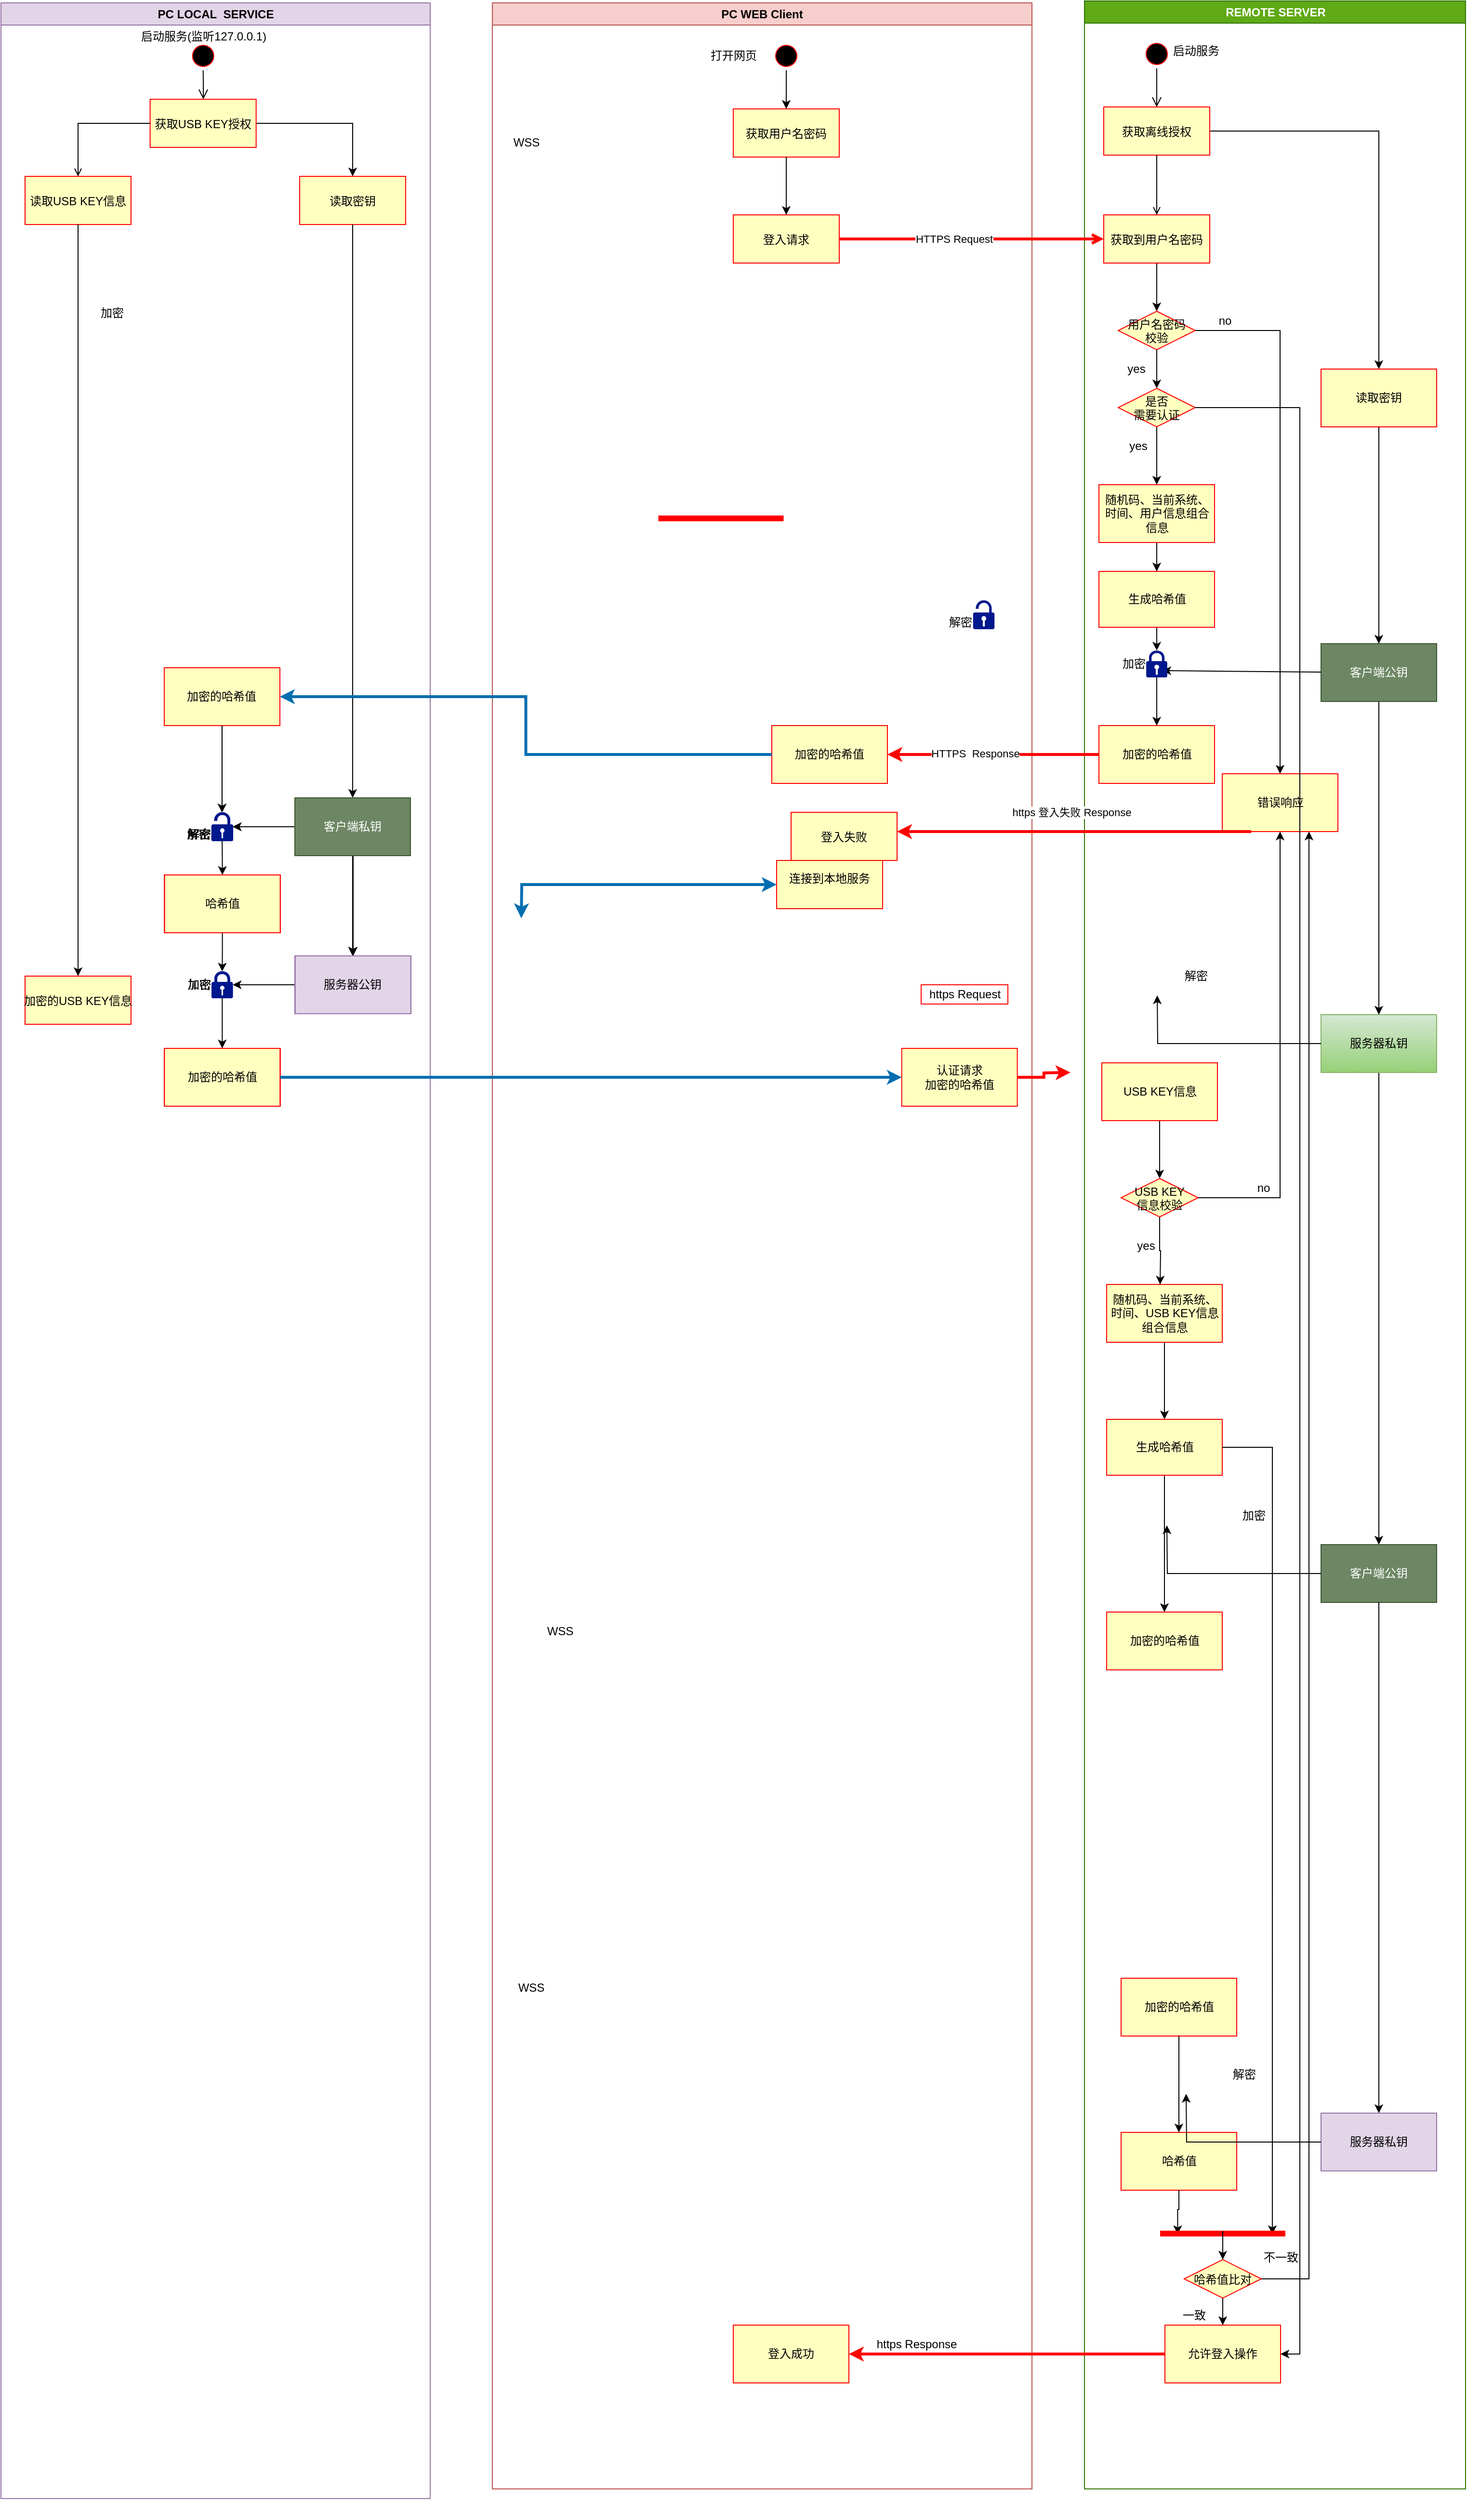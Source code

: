 <mxfile version="14.0.5" type="github">
  <diagram id="prtHgNgQTEPvFCAcTncT" name="Page-1">
    <mxGraphModel dx="2048" dy="633" grid="1" gridSize="10" guides="1" tooltips="1" connect="1" arrows="1" fold="1" page="1" pageScale="1" pageWidth="827" pageHeight="1169" math="0" shadow="0">
      <root>
        <mxCell id="0" />
        <mxCell id="1" parent="0" />
        <mxCell id="YHIsjGvz4RUyZ8e7DIo2-1" value="PC WEB Client" style="swimlane;whiteSpace=wrap;fillColor=#f8cecc;strokeColor=#b85450;labelPosition=center;verticalLabelPosition=middle;align=center;verticalAlign=middle;" vertex="1" parent="1">
          <mxGeometry x="-170" y="130" width="560" height="2580" as="geometry" />
        </mxCell>
        <mxCell id="YHIsjGvz4RUyZ8e7DIo2-126" style="edgeStyle=orthogonalEdgeStyle;rounded=0;orthogonalLoop=1;jettySize=auto;html=1;exitX=0.5;exitY=1;exitDx=0;exitDy=0;entryX=0.5;entryY=0;entryDx=0;entryDy=0;" edge="1" parent="YHIsjGvz4RUyZ8e7DIo2-1" source="YHIsjGvz4RUyZ8e7DIo2-2" target="YHIsjGvz4RUyZ8e7DIo2-14">
          <mxGeometry relative="1" as="geometry" />
        </mxCell>
        <mxCell id="YHIsjGvz4RUyZ8e7DIo2-2" value="" style="ellipse;shape=startState;fillColor=#000000;strokeColor=#ff0000;" vertex="1" parent="YHIsjGvz4RUyZ8e7DIo2-1">
          <mxGeometry x="290" y="40" width="30" height="30" as="geometry" />
        </mxCell>
        <mxCell id="YHIsjGvz4RUyZ8e7DIo2-4" style="edgeStyle=orthogonalEdgeStyle;rounded=0;orthogonalLoop=1;jettySize=auto;html=1;exitX=0;exitY=0.5;exitDx=0;exitDy=0;startArrow=classic;startFill=1;fillColor=#1ba1e2;strokeColor=#006EAF;strokeWidth=3;" edge="1" parent="YHIsjGvz4RUyZ8e7DIo2-1" source="YHIsjGvz4RUyZ8e7DIo2-5">
          <mxGeometry relative="1" as="geometry">
            <mxPoint x="30" y="950" as="targetPoint" />
          </mxGeometry>
        </mxCell>
        <mxCell id="YHIsjGvz4RUyZ8e7DIo2-5" value="连接到本地服务&#xa;" style="fillColor=#FFFFC0;strokeColor=#FF0000;" vertex="1" parent="YHIsjGvz4RUyZ8e7DIo2-1">
          <mxGeometry x="295" y="890" width="110" height="50" as="geometry" />
        </mxCell>
        <mxCell id="YHIsjGvz4RUyZ8e7DIo2-10" value="打开网页" style="text;html=1;align=center;verticalAlign=middle;resizable=0;points=[];autosize=1;" vertex="1" parent="YHIsjGvz4RUyZ8e7DIo2-1">
          <mxGeometry x="220" y="45" width="60" height="20" as="geometry" />
        </mxCell>
        <mxCell id="YHIsjGvz4RUyZ8e7DIo2-12" value="" style="shape=line;strokeWidth=6;strokeColor=#ff0000;rotation=90;direction=south;" vertex="1" parent="YHIsjGvz4RUyZ8e7DIo2-1">
          <mxGeometry x="229.75" y="470" width="15" height="130" as="geometry" />
        </mxCell>
        <mxCell id="YHIsjGvz4RUyZ8e7DIo2-14" value="获取用户名密码" style="fillColor=#FFFFC0;strokeColor=#FF0000;" vertex="1" parent="YHIsjGvz4RUyZ8e7DIo2-1">
          <mxGeometry x="250" y="110" width="110" height="50" as="geometry" />
        </mxCell>
        <mxCell id="YHIsjGvz4RUyZ8e7DIo2-15" style="edgeStyle=orthogonalEdgeStyle;rounded=0;orthogonalLoop=1;jettySize=auto;html=1;entryX=0.5;entryY=0;entryDx=0;entryDy=0;startArrow=none;startFill=0;exitX=0.5;exitY=1;exitDx=0;exitDy=0;" edge="1" parent="YHIsjGvz4RUyZ8e7DIo2-1" source="YHIsjGvz4RUyZ8e7DIo2-14" target="YHIsjGvz4RUyZ8e7DIo2-17">
          <mxGeometry relative="1" as="geometry">
            <mxPoint x="305" y="250" as="sourcePoint" />
          </mxGeometry>
        </mxCell>
        <mxCell id="YHIsjGvz4RUyZ8e7DIo2-17" value="登入请求" style="fillColor=#FFFFC0;strokeColor=#FF0000;" vertex="1" parent="YHIsjGvz4RUyZ8e7DIo2-1">
          <mxGeometry x="250" y="220" width="110" height="50" as="geometry" />
        </mxCell>
        <mxCell id="YHIsjGvz4RUyZ8e7DIo2-19" value="登入失败" style="fillColor=#FFFFC0;strokeColor=#FF0000;" vertex="1" parent="YHIsjGvz4RUyZ8e7DIo2-1">
          <mxGeometry x="310" y="840" width="110" height="50" as="geometry" />
        </mxCell>
        <mxCell id="YHIsjGvz4RUyZ8e7DIo2-20" value="加密的哈希值" style="whiteSpace=wrap;html=1;strokeColor=#ff0000;fillColor=#ffffc0;" vertex="1" parent="YHIsjGvz4RUyZ8e7DIo2-1">
          <mxGeometry x="290" y="750" width="120" height="60" as="geometry" />
        </mxCell>
        <mxCell id="YHIsjGvz4RUyZ8e7DIo2-21" value="认证请求&lt;br&gt;加密的哈希值" style="whiteSpace=wrap;html=1;strokeColor=#ff0000;fillColor=#ffffc0;" vertex="1" parent="YHIsjGvz4RUyZ8e7DIo2-1">
          <mxGeometry x="424.82" y="1085" width="120" height="60" as="geometry" />
        </mxCell>
        <mxCell id="YHIsjGvz4RUyZ8e7DIo2-22" value="https Response" style="text;html=1;align=center;verticalAlign=middle;resizable=0;points=[];autosize=1;" vertex="1" parent="YHIsjGvz4RUyZ8e7DIo2-1">
          <mxGeometry x="390" y="2420" width="100" height="20" as="geometry" />
        </mxCell>
        <mxCell id="YHIsjGvz4RUyZ8e7DIo2-123" value="https Request" style="text;html=1;align=center;verticalAlign=middle;resizable=0;points=[];autosize=1;strokeColor=#FF0000;" vertex="1" parent="YHIsjGvz4RUyZ8e7DIo2-1">
          <mxGeometry x="445" y="1019" width="90" height="20" as="geometry" />
        </mxCell>
        <mxCell id="YHIsjGvz4RUyZ8e7DIo2-158" value="&lt;br&gt;解密" style="aspect=fixed;pointerEvents=1;shadow=0;dashed=0;html=1;strokeColor=none;labelPosition=left;verticalLabelPosition=middle;verticalAlign=middle;align=right;fillColor=#00188D;shape=mxgraph.mscae.enterprise.lock_unlocked" vertex="1" parent="YHIsjGvz4RUyZ8e7DIo2-1">
          <mxGeometry x="498.9" y="620" width="22.2" height="30" as="geometry" />
        </mxCell>
        <mxCell id="YHIsjGvz4RUyZ8e7DIo2-23" value="REMOTE SERVER" style="swimlane;whiteSpace=wrap;fillColor=#60a917;strokeColor=#2D7600;fontColor=#ffffff;" vertex="1" parent="1">
          <mxGeometry x="444.5" y="128" width="395.5" height="2582" as="geometry" />
        </mxCell>
        <mxCell id="YHIsjGvz4RUyZ8e7DIo2-24" value="" style="ellipse;shape=startState;fillColor=#000000;strokeColor=#ff0000;" vertex="1" parent="YHIsjGvz4RUyZ8e7DIo2-23">
          <mxGeometry x="60" y="40" width="30" height="30" as="geometry" />
        </mxCell>
        <mxCell id="YHIsjGvz4RUyZ8e7DIo2-25" value="" style="edgeStyle=elbowEdgeStyle;elbow=horizontal;verticalAlign=bottom;endArrow=open;endSize=8;endFill=1;rounded=0" edge="1" parent="YHIsjGvz4RUyZ8e7DIo2-23" source="YHIsjGvz4RUyZ8e7DIo2-24" target="YHIsjGvz4RUyZ8e7DIo2-27">
          <mxGeometry x="40" y="20" as="geometry">
            <mxPoint x="55" y="90" as="targetPoint" />
          </mxGeometry>
        </mxCell>
        <mxCell id="YHIsjGvz4RUyZ8e7DIo2-26" style="edgeStyle=orthogonalEdgeStyle;rounded=0;orthogonalLoop=1;jettySize=auto;html=1;entryX=0.5;entryY=0;entryDx=0;entryDy=0;startArrow=none;startFill=0;" edge="1" parent="YHIsjGvz4RUyZ8e7DIo2-23" source="YHIsjGvz4RUyZ8e7DIo2-27" target="YHIsjGvz4RUyZ8e7DIo2-49">
          <mxGeometry relative="1" as="geometry" />
        </mxCell>
        <mxCell id="YHIsjGvz4RUyZ8e7DIo2-27" value="获取离线授权" style="fillColor=#FFFFC0;strokeColor=#FF0000;" vertex="1" parent="YHIsjGvz4RUyZ8e7DIo2-23">
          <mxGeometry x="20" y="110" width="110" height="50" as="geometry" />
        </mxCell>
        <mxCell id="YHIsjGvz4RUyZ8e7DIo2-28" style="edgeStyle=orthogonalEdgeStyle;rounded=0;orthogonalLoop=1;jettySize=auto;html=1;exitX=0.5;exitY=1;exitDx=0;exitDy=0;entryX=0.5;entryY=0;entryDx=0;entryDy=0;" edge="1" parent="YHIsjGvz4RUyZ8e7DIo2-23" source="YHIsjGvz4RUyZ8e7DIo2-29" target="YHIsjGvz4RUyZ8e7DIo2-31">
          <mxGeometry relative="1" as="geometry" />
        </mxCell>
        <mxCell id="YHIsjGvz4RUyZ8e7DIo2-29" value="获取到用户名密码" style="fillColor=#FFFFC0;strokeColor=#FF0000;" vertex="1" parent="YHIsjGvz4RUyZ8e7DIo2-23">
          <mxGeometry x="20" y="222" width="110" height="50" as="geometry" />
        </mxCell>
        <mxCell id="YHIsjGvz4RUyZ8e7DIo2-30" value="" style="endArrow=open;endFill=1;rounded=0" edge="1" parent="YHIsjGvz4RUyZ8e7DIo2-23" source="YHIsjGvz4RUyZ8e7DIo2-27" target="YHIsjGvz4RUyZ8e7DIo2-29">
          <mxGeometry relative="1" as="geometry" />
        </mxCell>
        <mxCell id="YHIsjGvz4RUyZ8e7DIo2-31" value="用户名密码&#xa;校验" style="rhombus;fillColor=#ffffc0;strokeColor=#ff0000;" vertex="1" parent="YHIsjGvz4RUyZ8e7DIo2-23">
          <mxGeometry x="35" y="322" width="80" height="40" as="geometry" />
        </mxCell>
        <mxCell id="YHIsjGvz4RUyZ8e7DIo2-32" style="edgeStyle=orthogonalEdgeStyle;rounded=0;orthogonalLoop=1;jettySize=auto;html=1;entryX=0.5;entryY=0;entryDx=0;entryDy=0;startArrow=none;startFill=0;" edge="1" parent="YHIsjGvz4RUyZ8e7DIo2-23" source="YHIsjGvz4RUyZ8e7DIo2-33" target="YHIsjGvz4RUyZ8e7DIo2-37">
          <mxGeometry relative="1" as="geometry" />
        </mxCell>
        <mxCell id="YHIsjGvz4RUyZ8e7DIo2-33" value="服务器私钥" style="whiteSpace=wrap;html=1;fillColor=#d5e8d4;strokeColor=#82b366;gradientColor=#97d077;" vertex="1" parent="YHIsjGvz4RUyZ8e7DIo2-23">
          <mxGeometry x="245.5" y="1052" width="120" height="60" as="geometry" />
        </mxCell>
        <mxCell id="YHIsjGvz4RUyZ8e7DIo2-34" style="edgeStyle=orthogonalEdgeStyle;rounded=0;orthogonalLoop=1;jettySize=auto;html=1;exitX=0.5;exitY=1;exitDx=0;exitDy=0;entryX=0.5;entryY=0;entryDx=0;entryDy=0;" edge="1" parent="YHIsjGvz4RUyZ8e7DIo2-23" source="YHIsjGvz4RUyZ8e7DIo2-41" target="YHIsjGvz4RUyZ8e7DIo2-39">
          <mxGeometry relative="1" as="geometry">
            <mxPoint x="78" y="1302" as="targetPoint" />
          </mxGeometry>
        </mxCell>
        <mxCell id="YHIsjGvz4RUyZ8e7DIo2-35" value="" style="edgeStyle=orthogonalEdgeStyle;rounded=0;orthogonalLoop=1;jettySize=auto;html=1;" edge="1" parent="YHIsjGvz4RUyZ8e7DIo2-23" source="YHIsjGvz4RUyZ8e7DIo2-31" target="YHIsjGvz4RUyZ8e7DIo2-69">
          <mxGeometry relative="1" as="geometry" />
        </mxCell>
        <mxCell id="YHIsjGvz4RUyZ8e7DIo2-36" value="no" style="text;html=1;align=center;verticalAlign=middle;resizable=0;points=[];autosize=1;" vertex="1" parent="YHIsjGvz4RUyZ8e7DIo2-23">
          <mxGeometry x="130" y="322" width="30" height="20" as="geometry" />
        </mxCell>
        <mxCell id="YHIsjGvz4RUyZ8e7DIo2-37" value="客户端公钥" style="whiteSpace=wrap;html=1;strokeColor=#3A5431;fillColor=#6d8764;fontColor=#ffffff;" vertex="1" parent="YHIsjGvz4RUyZ8e7DIo2-23">
          <mxGeometry x="245.5" y="1602" width="120" height="60" as="geometry" />
        </mxCell>
        <mxCell id="YHIsjGvz4RUyZ8e7DIo2-38" value="yes" style="text;html=1;align=center;verticalAlign=middle;resizable=0;points=[];autosize=1;" vertex="1" parent="YHIsjGvz4RUyZ8e7DIo2-23">
          <mxGeometry x="38" y="372" width="30" height="20" as="geometry" />
        </mxCell>
        <mxCell id="YHIsjGvz4RUyZ8e7DIo2-39" value="USB KEY&#xa;信息校验" style="rhombus;fillColor=#ffffc0;strokeColor=#ff0000;" vertex="1" parent="YHIsjGvz4RUyZ8e7DIo2-23">
          <mxGeometry x="38" y="1222" width="80" height="40" as="geometry" />
        </mxCell>
        <mxCell id="YHIsjGvz4RUyZ8e7DIo2-40" value="" style="edgeStyle=orthogonalEdgeStyle;rounded=0;orthogonalLoop=1;jettySize=auto;html=1;" edge="1" parent="YHIsjGvz4RUyZ8e7DIo2-23" source="YHIsjGvz4RUyZ8e7DIo2-31" target="YHIsjGvz4RUyZ8e7DIo2-163">
          <mxGeometry relative="1" as="geometry">
            <mxPoint x="522.5" y="978" as="sourcePoint" />
            <mxPoint x="75.5" y="402" as="targetPoint" />
          </mxGeometry>
        </mxCell>
        <mxCell id="YHIsjGvz4RUyZ8e7DIo2-41" value="USB KEY信息" style="whiteSpace=wrap;html=1;strokeColor=#ff0000;fillColor=#ffffc0;" vertex="1" parent="YHIsjGvz4RUyZ8e7DIo2-23">
          <mxGeometry x="18" y="1102" width="120" height="60" as="geometry" />
        </mxCell>
        <mxCell id="YHIsjGvz4RUyZ8e7DIo2-42" style="edgeStyle=orthogonalEdgeStyle;rounded=0;orthogonalLoop=1;jettySize=auto;html=1;entryX=0.5;entryY=0;entryDx=0;entryDy=0;startArrow=none;startFill=0;" edge="1" parent="YHIsjGvz4RUyZ8e7DIo2-23" source="YHIsjGvz4RUyZ8e7DIo2-43" target="YHIsjGvz4RUyZ8e7DIo2-128">
          <mxGeometry relative="1" as="geometry">
            <mxPoint x="53.98" y="1094.12" as="targetPoint" />
          </mxGeometry>
        </mxCell>
        <mxCell id="YHIsjGvz4RUyZ8e7DIo2-43" value="随机码、当前系统、时间、用户信息组合信息" style="whiteSpace=wrap;html=1;strokeColor=#ff0000;fillColor=#ffffc0;" vertex="1" parent="YHIsjGvz4RUyZ8e7DIo2-23">
          <mxGeometry x="15" y="502" width="120" height="60" as="geometry" />
        </mxCell>
        <mxCell id="YHIsjGvz4RUyZ8e7DIo2-44" value="yes" style="text;html=1;align=center;verticalAlign=middle;resizable=0;points=[];autosize=1;" vertex="1" parent="YHIsjGvz4RUyZ8e7DIo2-23">
          <mxGeometry x="48.5" y="1282" width="30" height="20" as="geometry" />
        </mxCell>
        <mxCell id="YHIsjGvz4RUyZ8e7DIo2-45" value="" style="edgeStyle=orthogonalEdgeStyle;rounded=0;orthogonalLoop=1;jettySize=auto;html=1;entryX=0.5;entryY=1;entryDx=0;entryDy=0;" edge="1" parent="YHIsjGvz4RUyZ8e7DIo2-23" source="YHIsjGvz4RUyZ8e7DIo2-39" target="YHIsjGvz4RUyZ8e7DIo2-69">
          <mxGeometry relative="1" as="geometry">
            <mxPoint x="237.971" y="1292" as="targetPoint" />
          </mxGeometry>
        </mxCell>
        <mxCell id="YHIsjGvz4RUyZ8e7DIo2-46" style="edgeStyle=orthogonalEdgeStyle;rounded=0;orthogonalLoop=1;jettySize=auto;html=1;entryX=0.5;entryY=0;entryDx=0;entryDy=0;startArrow=none;startFill=0;" edge="1" parent="YHIsjGvz4RUyZ8e7DIo2-23" source="YHIsjGvz4RUyZ8e7DIo2-47" target="YHIsjGvz4RUyZ8e7DIo2-51">
          <mxGeometry relative="1" as="geometry" />
        </mxCell>
        <mxCell id="YHIsjGvz4RUyZ8e7DIo2-47" value="随机码、当前系统、时间、USB KEY信息组合信息" style="whiteSpace=wrap;html=1;strokeColor=#ff0000;fillColor=#ffffc0;" vertex="1" parent="YHIsjGvz4RUyZ8e7DIo2-23">
          <mxGeometry x="23" y="1332" width="120" height="60" as="geometry" />
        </mxCell>
        <mxCell id="YHIsjGvz4RUyZ8e7DIo2-48" style="edgeStyle=orthogonalEdgeStyle;rounded=0;orthogonalLoop=1;jettySize=auto;html=1;startArrow=none;startFill=0;" edge="1" parent="YHIsjGvz4RUyZ8e7DIo2-23" source="YHIsjGvz4RUyZ8e7DIo2-130" target="YHIsjGvz4RUyZ8e7DIo2-33">
          <mxGeometry relative="1" as="geometry" />
        </mxCell>
        <mxCell id="YHIsjGvz4RUyZ8e7DIo2-49" value="读取密钥" style="whiteSpace=wrap;html=1;strokeColor=#ff0000;fillColor=#ffffc0;" vertex="1" parent="YHIsjGvz4RUyZ8e7DIo2-23">
          <mxGeometry x="245.5" y="382" width="120" height="60" as="geometry" />
        </mxCell>
        <mxCell id="YHIsjGvz4RUyZ8e7DIo2-50" style="edgeStyle=orthogonalEdgeStyle;rounded=0;orthogonalLoop=1;jettySize=auto;html=1;entryX=0.5;entryY=0;entryDx=0;entryDy=0;startArrow=none;startFill=0;" edge="1" parent="YHIsjGvz4RUyZ8e7DIo2-23" source="YHIsjGvz4RUyZ8e7DIo2-51" target="YHIsjGvz4RUyZ8e7DIo2-52">
          <mxGeometry relative="1" as="geometry" />
        </mxCell>
        <mxCell id="YHIsjGvz4RUyZ8e7DIo2-51" value="生成哈希值" style="whiteSpace=wrap;html=1;strokeColor=#ff0000;fillColor=#ffffc0;" vertex="1" parent="YHIsjGvz4RUyZ8e7DIo2-23">
          <mxGeometry x="23" y="1472" width="120" height="58" as="geometry" />
        </mxCell>
        <mxCell id="YHIsjGvz4RUyZ8e7DIo2-52" value="加密的哈希值" style="whiteSpace=wrap;html=1;strokeColor=#ff0000;fillColor=#ffffc0;" vertex="1" parent="YHIsjGvz4RUyZ8e7DIo2-23">
          <mxGeometry x="23" y="1672" width="120" height="60" as="geometry" />
        </mxCell>
        <mxCell id="YHIsjGvz4RUyZ8e7DIo2-53" value="加密的哈希值" style="whiteSpace=wrap;html=1;strokeColor=#ff0000;fillColor=#ffffc0;" vertex="1" parent="YHIsjGvz4RUyZ8e7DIo2-23">
          <mxGeometry x="38" y="2052" width="120" height="60" as="geometry" />
        </mxCell>
        <mxCell id="YHIsjGvz4RUyZ8e7DIo2-54" value="服务器私钥" style="whiteSpace=wrap;html=1;strokeColor=#9673a6;fillColor=#e1d5e7;" vertex="1" parent="YHIsjGvz4RUyZ8e7DIo2-23">
          <mxGeometry x="245.5" y="2192" width="120" height="60" as="geometry" />
        </mxCell>
        <mxCell id="YHIsjGvz4RUyZ8e7DIo2-55" value="" style="edgeStyle=orthogonalEdgeStyle;rounded=0;orthogonalLoop=1;jettySize=auto;html=1;startArrow=none;startFill=0;" edge="1" parent="YHIsjGvz4RUyZ8e7DIo2-23" source="YHIsjGvz4RUyZ8e7DIo2-37" target="YHIsjGvz4RUyZ8e7DIo2-54">
          <mxGeometry relative="1" as="geometry" />
        </mxCell>
        <mxCell id="YHIsjGvz4RUyZ8e7DIo2-56" style="edgeStyle=orthogonalEdgeStyle;rounded=0;orthogonalLoop=1;jettySize=auto;html=1;startArrow=none;startFill=0;entryX=0.104;entryY=0.462;entryDx=0;entryDy=0;entryPerimeter=0;" edge="1" parent="YHIsjGvz4RUyZ8e7DIo2-23" source="YHIsjGvz4RUyZ8e7DIo2-51" target="YHIsjGvz4RUyZ8e7DIo2-62">
          <mxGeometry relative="1" as="geometry">
            <mxPoint x="195.5" y="2492" as="targetPoint" />
            <Array as="points">
              <mxPoint x="195" y="1501" />
            </Array>
          </mxGeometry>
        </mxCell>
        <mxCell id="YHIsjGvz4RUyZ8e7DIo2-57" value="一致" style="text;html=1;align=center;verticalAlign=middle;resizable=0;points=[];autosize=1;" vertex="1" parent="YHIsjGvz4RUyZ8e7DIo2-23">
          <mxGeometry x="93" y="2392" width="40" height="20" as="geometry" />
        </mxCell>
        <mxCell id="YHIsjGvz4RUyZ8e7DIo2-58" value="不一致" style="text;html=1;align=center;verticalAlign=middle;resizable=0;points=[];autosize=1;" vertex="1" parent="YHIsjGvz4RUyZ8e7DIo2-23">
          <mxGeometry x="178" y="2332" width="50" height="20" as="geometry" />
        </mxCell>
        <mxCell id="YHIsjGvz4RUyZ8e7DIo2-59" value="哈希值" style="whiteSpace=wrap;html=1;strokeColor=#ff0000;fillColor=#ffffc0;" vertex="1" parent="YHIsjGvz4RUyZ8e7DIo2-23">
          <mxGeometry x="38" y="2212" width="120" height="60" as="geometry" />
        </mxCell>
        <mxCell id="YHIsjGvz4RUyZ8e7DIo2-60" style="edgeStyle=orthogonalEdgeStyle;rounded=0;orthogonalLoop=1;jettySize=auto;html=1;entryX=0.86;entryY=0.462;entryDx=0;entryDy=0;entryPerimeter=0;startArrow=none;startFill=0;" edge="1" parent="YHIsjGvz4RUyZ8e7DIo2-23" source="YHIsjGvz4RUyZ8e7DIo2-59" target="YHIsjGvz4RUyZ8e7DIo2-62">
          <mxGeometry relative="1" as="geometry" />
        </mxCell>
        <mxCell id="YHIsjGvz4RUyZ8e7DIo2-61" value="" style="edgeStyle=orthogonalEdgeStyle;rounded=0;orthogonalLoop=1;jettySize=auto;html=1;startArrow=none;startFill=0;" edge="1" parent="YHIsjGvz4RUyZ8e7DIo2-23" source="YHIsjGvz4RUyZ8e7DIo2-53" target="YHIsjGvz4RUyZ8e7DIo2-59">
          <mxGeometry relative="1" as="geometry" />
        </mxCell>
        <mxCell id="YHIsjGvz4RUyZ8e7DIo2-62" value="" style="shape=line;strokeWidth=6;strokeColor=#ff0000;rotation=90;direction=south;" vertex="1" parent="YHIsjGvz4RUyZ8e7DIo2-23">
          <mxGeometry x="136" y="2252" width="15" height="130" as="geometry" />
        </mxCell>
        <mxCell id="YHIsjGvz4RUyZ8e7DIo2-63" style="edgeStyle=orthogonalEdgeStyle;rounded=0;orthogonalLoop=1;jettySize=auto;html=1;entryX=0.5;entryY=0;entryDx=0;entryDy=0;startArrow=none;startFill=0;exitX=0.491;exitY=0.614;exitDx=0;exitDy=0;exitPerimeter=0;" edge="1" parent="YHIsjGvz4RUyZ8e7DIo2-23" source="YHIsjGvz4RUyZ8e7DIo2-62" target="YHIsjGvz4RUyZ8e7DIo2-64">
          <mxGeometry relative="1" as="geometry" />
        </mxCell>
        <mxCell id="YHIsjGvz4RUyZ8e7DIo2-64" value="哈希值比对" style="rhombus;fillColor=#ffffc0;strokeColor=#ff0000;" vertex="1" parent="YHIsjGvz4RUyZ8e7DIo2-23">
          <mxGeometry x="103.5" y="2344" width="80" height="40" as="geometry" />
        </mxCell>
        <mxCell id="YHIsjGvz4RUyZ8e7DIo2-65" value="" style="edgeStyle=orthogonalEdgeStyle;rounded=0;orthogonalLoop=1;jettySize=auto;html=1;startArrow=none;startFill=0;" edge="1" parent="YHIsjGvz4RUyZ8e7DIo2-23" source="YHIsjGvz4RUyZ8e7DIo2-64" target="YHIsjGvz4RUyZ8e7DIo2-66">
          <mxGeometry relative="1" as="geometry" />
        </mxCell>
        <mxCell id="YHIsjGvz4RUyZ8e7DIo2-66" value="允许登入操作" style="whiteSpace=wrap;html=1;strokeColor=#ff0000;fillColor=#ffffc0;" vertex="1" parent="YHIsjGvz4RUyZ8e7DIo2-23">
          <mxGeometry x="83.5" y="2412" width="120" height="60" as="geometry" />
        </mxCell>
        <mxCell id="YHIsjGvz4RUyZ8e7DIo2-67" value="登入成功" style="whiteSpace=wrap;html=1;strokeColor=#ff0000;fillColor=#ffffc0;" vertex="1" parent="YHIsjGvz4RUyZ8e7DIo2-23">
          <mxGeometry x="-364.5" y="2412" width="120" height="60" as="geometry" />
        </mxCell>
        <mxCell id="YHIsjGvz4RUyZ8e7DIo2-68" style="edgeStyle=orthogonalEdgeStyle;rounded=0;orthogonalLoop=1;jettySize=auto;html=1;entryX=0.75;entryY=1;entryDx=0;entryDy=0;startArrow=none;startFill=0;exitX=1;exitY=0.5;exitDx=0;exitDy=0;" edge="1" parent="YHIsjGvz4RUyZ8e7DIo2-23" source="YHIsjGvz4RUyZ8e7DIo2-64" target="YHIsjGvz4RUyZ8e7DIo2-69">
          <mxGeometry relative="1" as="geometry" />
        </mxCell>
        <mxCell id="YHIsjGvz4RUyZ8e7DIo2-69" value="错误响应" style="whiteSpace=wrap;html=1;strokeColor=#ff0000;fillColor=#ffffc0;" vertex="1" parent="YHIsjGvz4RUyZ8e7DIo2-23">
          <mxGeometry x="143" y="802" width="120" height="60" as="geometry" />
        </mxCell>
        <mxCell id="YHIsjGvz4RUyZ8e7DIo2-70" style="edgeStyle=orthogonalEdgeStyle;rounded=0;orthogonalLoop=1;jettySize=auto;html=1;entryX=1;entryY=0.5;entryDx=0;entryDy=0;startArrow=none;startFill=0;strokeColor=#FF0000;strokeWidth=3;exitX=0;exitY=0.5;exitDx=0;exitDy=0;" edge="1" parent="YHIsjGvz4RUyZ8e7DIo2-23" source="YHIsjGvz4RUyZ8e7DIo2-66" target="YHIsjGvz4RUyZ8e7DIo2-67">
          <mxGeometry relative="1" as="geometry" />
        </mxCell>
        <mxCell id="YHIsjGvz4RUyZ8e7DIo2-133" style="edgeStyle=orthogonalEdgeStyle;rounded=0;orthogonalLoop=1;jettySize=auto;html=1;exitX=0.5;exitY=1;exitDx=0;exitDy=0;entryX=0.5;entryY=0.005;entryDx=0;entryDy=0;entryPerimeter=0;" edge="1" parent="YHIsjGvz4RUyZ8e7DIo2-23" source="YHIsjGvz4RUyZ8e7DIo2-128" target="YHIsjGvz4RUyZ8e7DIo2-159">
          <mxGeometry relative="1" as="geometry">
            <mxPoint x="75" y="632" as="targetPoint" />
          </mxGeometry>
        </mxCell>
        <mxCell id="YHIsjGvz4RUyZ8e7DIo2-128" value="生成哈希值" style="whiteSpace=wrap;html=1;strokeColor=#ff0000;fillColor=#ffffc0;" vertex="1" parent="YHIsjGvz4RUyZ8e7DIo2-23">
          <mxGeometry x="15" y="592" width="120" height="58" as="geometry" />
        </mxCell>
        <mxCell id="YHIsjGvz4RUyZ8e7DIo2-129" value="加密的哈希值" style="whiteSpace=wrap;html=1;strokeColor=#ff0000;fillColor=#ffffc0;" vertex="1" parent="YHIsjGvz4RUyZ8e7DIo2-23">
          <mxGeometry x="15" y="752" width="120" height="60" as="geometry" />
        </mxCell>
        <mxCell id="YHIsjGvz4RUyZ8e7DIo2-130" value="客户端公钥" style="whiteSpace=wrap;html=1;strokeColor=#3A5431;fillColor=#6d8764;fontColor=#ffffff;" vertex="1" parent="YHIsjGvz4RUyZ8e7DIo2-23">
          <mxGeometry x="245.5" y="667" width="120" height="60" as="geometry" />
        </mxCell>
        <mxCell id="YHIsjGvz4RUyZ8e7DIo2-131" style="edgeStyle=orthogonalEdgeStyle;rounded=0;orthogonalLoop=1;jettySize=auto;html=1;startArrow=none;startFill=0;" edge="1" parent="YHIsjGvz4RUyZ8e7DIo2-23" source="YHIsjGvz4RUyZ8e7DIo2-49" target="YHIsjGvz4RUyZ8e7DIo2-130">
          <mxGeometry relative="1" as="geometry">
            <mxPoint x="750" y="570" as="sourcePoint" />
            <mxPoint x="750" y="1130" as="targetPoint" />
          </mxGeometry>
        </mxCell>
        <mxCell id="YHIsjGvz4RUyZ8e7DIo2-146" style="edgeStyle=none;rounded=0;orthogonalLoop=1;jettySize=auto;html=1;entryX=0.5;entryY=0;entryDx=0;entryDy=0;shadow=0;" edge="1" parent="YHIsjGvz4RUyZ8e7DIo2-23" source="YHIsjGvz4RUyZ8e7DIo2-159" target="YHIsjGvz4RUyZ8e7DIo2-129">
          <mxGeometry relative="1" as="geometry">
            <mxPoint x="75" y="662" as="sourcePoint" />
          </mxGeometry>
        </mxCell>
        <mxCell id="YHIsjGvz4RUyZ8e7DIo2-134" style="rounded=0;orthogonalLoop=1;jettySize=auto;html=1;entryX=0.77;entryY=0.75;entryDx=0;entryDy=0;entryPerimeter=0;" edge="1" parent="YHIsjGvz4RUyZ8e7DIo2-23" source="YHIsjGvz4RUyZ8e7DIo2-130" target="YHIsjGvz4RUyZ8e7DIo2-159">
          <mxGeometry relative="1" as="geometry">
            <mxPoint x="90" y="647" as="targetPoint" />
          </mxGeometry>
        </mxCell>
        <mxCell id="YHIsjGvz4RUyZ8e7DIo2-159" value="加密" style="aspect=fixed;pointerEvents=1;shadow=0;dashed=0;html=1;strokeColor=none;labelPosition=left;verticalLabelPosition=middle;verticalAlign=middle;align=right;fillColor=#00188D;shape=mxgraph.mscae.enterprise.lock" vertex="1" parent="YHIsjGvz4RUyZ8e7DIo2-23">
          <mxGeometry x="64.08" y="674" width="21.84" height="28" as="geometry" />
        </mxCell>
        <mxCell id="YHIsjGvz4RUyZ8e7DIo2-164" style="edgeStyle=none;rounded=0;orthogonalLoop=1;jettySize=auto;html=1;entryX=0.5;entryY=0;entryDx=0;entryDy=0;shadow=0;fontColor=none;" edge="1" parent="YHIsjGvz4RUyZ8e7DIo2-23" source="YHIsjGvz4RUyZ8e7DIo2-163" target="YHIsjGvz4RUyZ8e7DIo2-43">
          <mxGeometry relative="1" as="geometry" />
        </mxCell>
        <mxCell id="YHIsjGvz4RUyZ8e7DIo2-163" value="是否&#xa;需要认证" style="rhombus;fillColor=#ffffc0;strokeColor=#ff0000;" vertex="1" parent="YHIsjGvz4RUyZ8e7DIo2-23">
          <mxGeometry x="35" y="402" width="80" height="40" as="geometry" />
        </mxCell>
        <mxCell id="YHIsjGvz4RUyZ8e7DIo2-166" style="edgeStyle=orthogonalEdgeStyle;rounded=0;orthogonalLoop=1;jettySize=auto;html=1;exitX=1;exitY=0.5;exitDx=0;exitDy=0;shadow=0;fontColor=none;entryX=1;entryY=0.5;entryDx=0;entryDy=0;" edge="1" parent="YHIsjGvz4RUyZ8e7DIo2-23" source="YHIsjGvz4RUyZ8e7DIo2-163" target="YHIsjGvz4RUyZ8e7DIo2-66">
          <mxGeometry relative="1" as="geometry">
            <mxPoint x="255.5" y="542" as="targetPoint" />
          </mxGeometry>
        </mxCell>
        <mxCell id="YHIsjGvz4RUyZ8e7DIo2-71" value="" style="endArrow=open;endFill=1;rounded=0;exitX=1;exitY=0.5;exitDx=0;exitDy=0;entryX=0;entryY=0.5;entryDx=0;entryDy=0;strokeColor=#FF0000;strokeWidth=3;" edge="1" parent="1" source="YHIsjGvz4RUyZ8e7DIo2-17" target="YHIsjGvz4RUyZ8e7DIo2-29">
          <mxGeometry relative="1" as="geometry">
            <mxPoint x="460" y="536" as="targetPoint" />
          </mxGeometry>
        </mxCell>
        <mxCell id="YHIsjGvz4RUyZ8e7DIo2-168" value="HTTPS Request" style="edgeLabel;html=1;align=center;verticalAlign=middle;resizable=0;points=[];fontColor=none;" vertex="1" connectable="0" parent="YHIsjGvz4RUyZ8e7DIo2-71">
          <mxGeometry x="-0.131" relative="1" as="geometry">
            <mxPoint x="-1" as="offset" />
          </mxGeometry>
        </mxCell>
        <mxCell id="YHIsjGvz4RUyZ8e7DIo2-73" style="edgeStyle=elbowEdgeStyle;rounded=0;orthogonalLoop=1;jettySize=auto;html=1;strokeColor=#FF0000;strokeWidth=3;elbow=vertical;exitX=0.25;exitY=1;exitDx=0;exitDy=0;" edge="1" parent="1" source="YHIsjGvz4RUyZ8e7DIo2-69" target="YHIsjGvz4RUyZ8e7DIo2-19">
          <mxGeometry relative="1" as="geometry">
            <mxPoint x="170" y="995" as="targetPoint" />
            <Array as="points">
              <mxPoint x="360" y="990" />
            </Array>
          </mxGeometry>
        </mxCell>
        <mxCell id="YHIsjGvz4RUyZ8e7DIo2-74" value="https 登入失败 Response" style="edgeLabel;html=1;align=center;verticalAlign=middle;resizable=0;points=[];" vertex="1" connectable="0" parent="YHIsjGvz4RUyZ8e7DIo2-73">
          <mxGeometry x="-0.344" y="-2" relative="1" as="geometry">
            <mxPoint x="-65.86" y="-18" as="offset" />
          </mxGeometry>
        </mxCell>
        <mxCell id="YHIsjGvz4RUyZ8e7DIo2-75" style="edgeStyle=orthogonalEdgeStyle;rounded=0;orthogonalLoop=1;jettySize=auto;html=1;exitX=0;exitY=0.5;exitDx=0;exitDy=0;" edge="1" parent="1" source="YHIsjGvz4RUyZ8e7DIo2-37">
          <mxGeometry relative="1" as="geometry">
            <mxPoint x="530" y="1710" as="targetPoint" />
          </mxGeometry>
        </mxCell>
        <mxCell id="YHIsjGvz4RUyZ8e7DIo2-76" value="" style="edgeStyle=orthogonalEdgeStyle;rounded=0;orthogonalLoop=1;jettySize=auto;html=1;exitX=0.5;exitY=1;exitDx=0;exitDy=0;" edge="1" parent="1" source="YHIsjGvz4RUyZ8e7DIo2-39">
          <mxGeometry relative="1" as="geometry">
            <mxPoint x="490" y="1440" as="sourcePoint" />
            <mxPoint x="523" y="1460" as="targetPoint" />
          </mxGeometry>
        </mxCell>
        <mxCell id="YHIsjGvz4RUyZ8e7DIo2-77" value="启动服务" style="text;html=1;align=center;verticalAlign=middle;resizable=0;points=[];autosize=1;" vertex="1" parent="1">
          <mxGeometry x="530" y="170" width="60" height="20" as="geometry" />
        </mxCell>
        <mxCell id="YHIsjGvz4RUyZ8e7DIo2-79" value="PC LOCAL  SERVICE" style="swimlane;whiteSpace=wrap;fillColor=#e1d5e7;strokeColor=#9673a6;" vertex="1" parent="1">
          <mxGeometry x="-680" y="130" width="445.5" height="2590" as="geometry" />
        </mxCell>
        <mxCell id="YHIsjGvz4RUyZ8e7DIo2-80" value="" style="ellipse;shape=startState;fillColor=#000000;strokeColor=#ff0000;" vertex="1" parent="YHIsjGvz4RUyZ8e7DIo2-79">
          <mxGeometry x="194.82" y="40" width="30" height="30" as="geometry" />
        </mxCell>
        <mxCell id="YHIsjGvz4RUyZ8e7DIo2-81" value="" style="edgeStyle=elbowEdgeStyle;elbow=horizontal;verticalAlign=bottom;endArrow=open;endSize=8;endFill=1;rounded=0" edge="1" parent="YHIsjGvz4RUyZ8e7DIo2-79" source="YHIsjGvz4RUyZ8e7DIo2-80" target="YHIsjGvz4RUyZ8e7DIo2-83">
          <mxGeometry x="174.82" y="20" as="geometry">
            <mxPoint x="189.82" y="90" as="targetPoint" />
          </mxGeometry>
        </mxCell>
        <mxCell id="YHIsjGvz4RUyZ8e7DIo2-82" style="edgeStyle=orthogonalEdgeStyle;rounded=0;orthogonalLoop=1;jettySize=auto;html=1;entryX=0.5;entryY=0;entryDx=0;entryDy=0;" edge="1" parent="YHIsjGvz4RUyZ8e7DIo2-79" source="YHIsjGvz4RUyZ8e7DIo2-83" target="YHIsjGvz4RUyZ8e7DIo2-91">
          <mxGeometry relative="1" as="geometry" />
        </mxCell>
        <mxCell id="YHIsjGvz4RUyZ8e7DIo2-83" value="获取USB KEY授权" style="fillColor=#FFFFC0;strokeColor=#FF0000;" vertex="1" parent="YHIsjGvz4RUyZ8e7DIo2-79">
          <mxGeometry x="154.82" y="100" width="110" height="50" as="geometry" />
        </mxCell>
        <mxCell id="YHIsjGvz4RUyZ8e7DIo2-84" value="" style="endArrow=open;endFill=1;rounded=0;entryX=0.5;entryY=0;entryDx=0;entryDy=0;exitX=0;exitY=0.5;exitDx=0;exitDy=0;edgeStyle=orthogonalEdgeStyle;" edge="1" parent="YHIsjGvz4RUyZ8e7DIo2-79" source="YHIsjGvz4RUyZ8e7DIo2-83" target="YHIsjGvz4RUyZ8e7DIo2-88">
          <mxGeometry relative="1" as="geometry" />
        </mxCell>
        <mxCell id="YHIsjGvz4RUyZ8e7DIo2-85" value="启动服务(监听127.0.0.1)" style="text;html=1;align=center;verticalAlign=middle;resizable=0;points=[];autosize=1;" vertex="1" parent="YHIsjGvz4RUyZ8e7DIo2-79">
          <mxGeometry x="135" y="25" width="150" height="20" as="geometry" />
        </mxCell>
        <mxCell id="YHIsjGvz4RUyZ8e7DIo2-87" value="加密" style="text;html=1;align=center;verticalAlign=middle;resizable=0;points=[];autosize=1;" vertex="1" parent="YHIsjGvz4RUyZ8e7DIo2-79">
          <mxGeometry x="95" y="312" width="40" height="20" as="geometry" />
        </mxCell>
        <mxCell id="YHIsjGvz4RUyZ8e7DIo2-88" value="读取USB KEY信息" style="fillColor=#FFFFC0;strokeColor=#FF0000;" vertex="1" parent="YHIsjGvz4RUyZ8e7DIo2-79">
          <mxGeometry x="25" y="180" width="110" height="50" as="geometry" />
        </mxCell>
        <mxCell id="YHIsjGvz4RUyZ8e7DIo2-91" value="读取密钥" style="fillColor=#FFFFC0;strokeColor=#FF0000;" vertex="1" parent="YHIsjGvz4RUyZ8e7DIo2-79">
          <mxGeometry x="310" y="180" width="110" height="50" as="geometry" />
        </mxCell>
        <mxCell id="YHIsjGvz4RUyZ8e7DIo2-92" value="加密的哈希值" style="whiteSpace=wrap;html=1;strokeColor=#ff0000;fillColor=#ffffc0;" vertex="1" parent="YHIsjGvz4RUyZ8e7DIo2-79">
          <mxGeometry x="169.46" y="690" width="120" height="60" as="geometry" />
        </mxCell>
        <mxCell id="YHIsjGvz4RUyZ8e7DIo2-93" style="edgeStyle=orthogonalEdgeStyle;rounded=0;orthogonalLoop=1;jettySize=auto;html=1;entryX=0.5;entryY=0;entryDx=0;entryDy=0;startArrow=none;startFill=0;" edge="1" parent="YHIsjGvz4RUyZ8e7DIo2-79" source="YHIsjGvz4RUyZ8e7DIo2-94" target="YHIsjGvz4RUyZ8e7DIo2-96">
          <mxGeometry relative="1" as="geometry" />
        </mxCell>
        <mxCell id="YHIsjGvz4RUyZ8e7DIo2-148" style="edgeStyle=none;rounded=0;orthogonalLoop=1;jettySize=auto;html=1;entryX=1;entryY=0.5;entryDx=0;entryDy=0;entryPerimeter=0;shadow=0;" edge="1" parent="YHIsjGvz4RUyZ8e7DIo2-79" source="YHIsjGvz4RUyZ8e7DIo2-94" target="YHIsjGvz4RUyZ8e7DIo2-147">
          <mxGeometry relative="1" as="geometry" />
        </mxCell>
        <mxCell id="YHIsjGvz4RUyZ8e7DIo2-150" value="&lt;br&gt;" style="edgeLabel;html=1;align=center;verticalAlign=middle;resizable=0;points=[];" vertex="1" connectable="0" parent="YHIsjGvz4RUyZ8e7DIo2-148">
          <mxGeometry x="0.364" y="1" relative="1" as="geometry">
            <mxPoint x="1" as="offset" />
          </mxGeometry>
        </mxCell>
        <mxCell id="YHIsjGvz4RUyZ8e7DIo2-94" value="客户端私钥" style="whiteSpace=wrap;html=1;strokeColor=#3A5431;fillColor=#6d8764;fontColor=#ffffff;" vertex="1" parent="YHIsjGvz4RUyZ8e7DIo2-79">
          <mxGeometry x="305" y="825" width="120" height="60" as="geometry" />
        </mxCell>
        <mxCell id="YHIsjGvz4RUyZ8e7DIo2-95" style="edgeStyle=orthogonalEdgeStyle;rounded=0;orthogonalLoop=1;jettySize=auto;html=1;startArrow=none;startFill=0;entryX=0.5;entryY=0;entryDx=0;entryDy=0;exitX=0.5;exitY=1;exitDx=0;exitDy=0;" edge="1" parent="YHIsjGvz4RUyZ8e7DIo2-79" source="YHIsjGvz4RUyZ8e7DIo2-91" target="YHIsjGvz4RUyZ8e7DIo2-94">
          <mxGeometry relative="1" as="geometry">
            <mxPoint x="339.82" y="1590" as="targetPoint" />
            <mxPoint x="365.0" y="347" as="sourcePoint" />
          </mxGeometry>
        </mxCell>
        <mxCell id="YHIsjGvz4RUyZ8e7DIo2-154" style="edgeStyle=none;rounded=0;orthogonalLoop=1;jettySize=auto;html=1;entryX=1;entryY=0.5;entryDx=0;entryDy=0;entryPerimeter=0;shadow=0;" edge="1" parent="YHIsjGvz4RUyZ8e7DIo2-79" source="YHIsjGvz4RUyZ8e7DIo2-96" target="YHIsjGvz4RUyZ8e7DIo2-152">
          <mxGeometry relative="1" as="geometry" />
        </mxCell>
        <mxCell id="YHIsjGvz4RUyZ8e7DIo2-96" value="服务器公钥" style="whiteSpace=wrap;html=1;strokeColor=#9673a6;fillColor=#e1d5e7;" vertex="1" parent="YHIsjGvz4RUyZ8e7DIo2-79">
          <mxGeometry x="305" y="989" width="120" height="60" as="geometry" />
        </mxCell>
        <mxCell id="YHIsjGvz4RUyZ8e7DIo2-97" value="加密的哈希值" style="whiteSpace=wrap;html=1;strokeColor=#ff0000;fillColor=#ffffc0;" vertex="1" parent="YHIsjGvz4RUyZ8e7DIo2-79">
          <mxGeometry x="169.64" y="1085" width="120" height="60" as="geometry" />
        </mxCell>
        <mxCell id="YHIsjGvz4RUyZ8e7DIo2-113" value="哈希值" style="whiteSpace=wrap;html=1;strokeColor=#ff0000;fillColor=#ffffc0;" vertex="1" parent="YHIsjGvz4RUyZ8e7DIo2-79">
          <mxGeometry x="169.82" y="905" width="120" height="60" as="geometry" />
        </mxCell>
        <mxCell id="YHIsjGvz4RUyZ8e7DIo2-112" style="edgeStyle=orthogonalEdgeStyle;rounded=0;orthogonalLoop=1;jettySize=auto;html=1;startArrow=none;startFill=0;entryX=0.5;entryY=0.005;entryDx=0;entryDy=0;entryPerimeter=0;" edge="1" parent="YHIsjGvz4RUyZ8e7DIo2-79" source="YHIsjGvz4RUyZ8e7DIo2-113" target="YHIsjGvz4RUyZ8e7DIo2-152">
          <mxGeometry relative="1" as="geometry">
            <mxPoint x="95" y="1000" as="targetPoint" />
          </mxGeometry>
        </mxCell>
        <mxCell id="YHIsjGvz4RUyZ8e7DIo2-114" value="" style="edgeStyle=orthogonalEdgeStyle;rounded=0;orthogonalLoop=1;jettySize=auto;html=1;startArrow=none;startFill=0;entryX=0.5;entryY=0.005;entryDx=0;entryDy=0;entryPerimeter=0;" edge="1" parent="YHIsjGvz4RUyZ8e7DIo2-79" source="YHIsjGvz4RUyZ8e7DIo2-92" target="YHIsjGvz4RUyZ8e7DIo2-147">
          <mxGeometry relative="1" as="geometry">
            <mxPoint x="95" y="810" as="targetPoint" />
          </mxGeometry>
        </mxCell>
        <mxCell id="YHIsjGvz4RUyZ8e7DIo2-149" style="edgeStyle=none;rounded=0;orthogonalLoop=1;jettySize=auto;html=1;entryX=0.5;entryY=0;entryDx=0;entryDy=0;shadow=0;" edge="1" parent="YHIsjGvz4RUyZ8e7DIo2-79" source="YHIsjGvz4RUyZ8e7DIo2-147" target="YHIsjGvz4RUyZ8e7DIo2-113">
          <mxGeometry relative="1" as="geometry" />
        </mxCell>
        <mxCell id="YHIsjGvz4RUyZ8e7DIo2-147" value="&lt;br&gt;解密" style="aspect=fixed;pointerEvents=1;shadow=0;dashed=0;html=1;strokeColor=none;labelPosition=left;verticalLabelPosition=middle;verticalAlign=middle;align=right;fillColor=#00188D;shape=mxgraph.mscae.enterprise.lock_unlocked" vertex="1" parent="YHIsjGvz4RUyZ8e7DIo2-79">
          <mxGeometry x="218.36" y="840" width="22.2" height="30" as="geometry" />
        </mxCell>
        <mxCell id="YHIsjGvz4RUyZ8e7DIo2-155" style="edgeStyle=none;rounded=0;orthogonalLoop=1;jettySize=auto;html=1;entryX=0.5;entryY=0;entryDx=0;entryDy=0;shadow=0;" edge="1" parent="YHIsjGvz4RUyZ8e7DIo2-79" source="YHIsjGvz4RUyZ8e7DIo2-152" target="YHIsjGvz4RUyZ8e7DIo2-97">
          <mxGeometry relative="1" as="geometry" />
        </mxCell>
        <mxCell id="YHIsjGvz4RUyZ8e7DIo2-152" value="加密" style="aspect=fixed;pointerEvents=1;shadow=0;dashed=0;html=1;strokeColor=none;labelPosition=left;verticalLabelPosition=middle;verticalAlign=middle;align=right;fillColor=#00188D;shape=mxgraph.mscae.enterprise.lock" vertex="1" parent="YHIsjGvz4RUyZ8e7DIo2-79">
          <mxGeometry x="218.72" y="1005" width="21.84" height="28" as="geometry" />
        </mxCell>
        <mxCell id="YHIsjGvz4RUyZ8e7DIo2-89" value="加密的USB KEY信息" style="fillColor=#FFFFC0;strokeColor=#FF0000;" vertex="1" parent="YHIsjGvz4RUyZ8e7DIo2-79">
          <mxGeometry x="25.0" y="1010" width="110" height="50" as="geometry" />
        </mxCell>
        <mxCell id="YHIsjGvz4RUyZ8e7DIo2-103" style="edgeStyle=orthogonalEdgeStyle;rounded=0;orthogonalLoop=1;jettySize=auto;html=1;entryX=0.5;entryY=0;entryDx=0;entryDy=0;" edge="1" parent="YHIsjGvz4RUyZ8e7DIo2-79" source="YHIsjGvz4RUyZ8e7DIo2-88" target="YHIsjGvz4RUyZ8e7DIo2-89">
          <mxGeometry relative="1" as="geometry">
            <mxPoint x="235" y="360" as="targetPoint" />
          </mxGeometry>
        </mxCell>
        <mxCell id="YHIsjGvz4RUyZ8e7DIo2-171" value="加密的哈希值" style="whiteSpace=wrap;html=1;strokeColor=#ff0000;fillColor=#ffffc0;" vertex="1" parent="YHIsjGvz4RUyZ8e7DIo2-79">
          <mxGeometry x="169.64" y="1085" width="120" height="60" as="geometry" />
        </mxCell>
        <mxCell id="YHIsjGvz4RUyZ8e7DIo2-172" value="服务器公钥" style="whiteSpace=wrap;html=1;strokeColor=#9673a6;fillColor=#e1d5e7;" vertex="1" parent="YHIsjGvz4RUyZ8e7DIo2-79">
          <mxGeometry x="305" y="989" width="120" height="60" as="geometry" />
        </mxCell>
        <mxCell id="YHIsjGvz4RUyZ8e7DIo2-173" value="加密" style="aspect=fixed;pointerEvents=1;shadow=0;dashed=0;html=1;strokeColor=none;labelPosition=left;verticalLabelPosition=middle;verticalAlign=middle;align=right;fillColor=#00188D;shape=mxgraph.mscae.enterprise.lock" vertex="1" parent="YHIsjGvz4RUyZ8e7DIo2-79">
          <mxGeometry x="218.72" y="1005" width="21.84" height="28" as="geometry" />
        </mxCell>
        <mxCell id="YHIsjGvz4RUyZ8e7DIo2-174" value="加密的USB KEY信息" style="fillColor=#FFFFC0;strokeColor=#FF0000;" vertex="1" parent="YHIsjGvz4RUyZ8e7DIo2-79">
          <mxGeometry x="25.0" y="1010" width="110" height="50" as="geometry" />
        </mxCell>
        <mxCell id="YHIsjGvz4RUyZ8e7DIo2-175" value="加密的哈希值" style="whiteSpace=wrap;html=1;strokeColor=#ff0000;fillColor=#ffffc0;" vertex="1" parent="YHIsjGvz4RUyZ8e7DIo2-79">
          <mxGeometry x="169.64" y="1085" width="120" height="60" as="geometry" />
        </mxCell>
        <mxCell id="YHIsjGvz4RUyZ8e7DIo2-176" value="服务器公钥" style="whiteSpace=wrap;html=1;strokeColor=#9673a6;fillColor=#e1d5e7;" vertex="1" parent="YHIsjGvz4RUyZ8e7DIo2-79">
          <mxGeometry x="305" y="989" width="120" height="60" as="geometry" />
        </mxCell>
        <mxCell id="YHIsjGvz4RUyZ8e7DIo2-177" value="加密" style="aspect=fixed;pointerEvents=1;shadow=0;dashed=0;html=1;strokeColor=none;labelPosition=left;verticalLabelPosition=middle;verticalAlign=middle;align=right;fillColor=#00188D;shape=mxgraph.mscae.enterprise.lock" vertex="1" parent="YHIsjGvz4RUyZ8e7DIo2-79">
          <mxGeometry x="218.72" y="1005" width="21.84" height="28" as="geometry" />
        </mxCell>
        <mxCell id="YHIsjGvz4RUyZ8e7DIo2-178" value="加密的USB KEY信息" style="fillColor=#FFFFC0;strokeColor=#FF0000;" vertex="1" parent="YHIsjGvz4RUyZ8e7DIo2-79">
          <mxGeometry x="25.0" y="1010" width="110" height="50" as="geometry" />
        </mxCell>
        <mxCell id="YHIsjGvz4RUyZ8e7DIo2-179" value="加密的哈希值" style="whiteSpace=wrap;html=1;strokeColor=#ff0000;fillColor=#ffffc0;" vertex="1" parent="YHIsjGvz4RUyZ8e7DIo2-79">
          <mxGeometry x="169.64" y="1085" width="120" height="60" as="geometry" />
        </mxCell>
        <mxCell id="YHIsjGvz4RUyZ8e7DIo2-180" value="服务器公钥" style="whiteSpace=wrap;html=1;strokeColor=#9673a6;fillColor=#e1d5e7;" vertex="1" parent="YHIsjGvz4RUyZ8e7DIo2-79">
          <mxGeometry x="305" y="989" width="120" height="60" as="geometry" />
        </mxCell>
        <mxCell id="YHIsjGvz4RUyZ8e7DIo2-181" value="加密" style="aspect=fixed;pointerEvents=1;shadow=0;dashed=0;html=1;strokeColor=none;labelPosition=left;verticalLabelPosition=middle;verticalAlign=middle;align=right;fillColor=#00188D;shape=mxgraph.mscae.enterprise.lock" vertex="1" parent="YHIsjGvz4RUyZ8e7DIo2-79">
          <mxGeometry x="218.72" y="1005" width="21.84" height="28" as="geometry" />
        </mxCell>
        <mxCell id="YHIsjGvz4RUyZ8e7DIo2-182" value="加密的USB KEY信息" style="fillColor=#FFFFC0;strokeColor=#FF0000;" vertex="1" parent="YHIsjGvz4RUyZ8e7DIo2-79">
          <mxGeometry x="25.0" y="1010" width="110" height="50" as="geometry" />
        </mxCell>
        <mxCell id="YHIsjGvz4RUyZ8e7DIo2-185" value="服务器公钥" style="whiteSpace=wrap;html=1;strokeColor=#9673a6;fillColor=#e1d5e7;" vertex="1" parent="YHIsjGvz4RUyZ8e7DIo2-79">
          <mxGeometry x="305" y="989" width="120" height="60" as="geometry" />
        </mxCell>
        <mxCell id="YHIsjGvz4RUyZ8e7DIo2-186" style="edgeStyle=orthogonalEdgeStyle;rounded=0;orthogonalLoop=1;jettySize=auto;html=1;entryX=0.5;entryY=0;entryDx=0;entryDy=0;startArrow=none;startFill=0;" edge="1" parent="YHIsjGvz4RUyZ8e7DIo2-79">
          <mxGeometry relative="1" as="geometry">
            <mxPoint x="365" y="885" as="sourcePoint" />
            <mxPoint x="365" y="989" as="targetPoint" />
          </mxGeometry>
        </mxCell>
        <mxCell id="YHIsjGvz4RUyZ8e7DIo2-187" value="服务器公钥" style="whiteSpace=wrap;html=1;strokeColor=#9673a6;fillColor=#e1d5e7;" vertex="1" parent="YHIsjGvz4RUyZ8e7DIo2-79">
          <mxGeometry x="305.36" y="989" width="120" height="60" as="geometry" />
        </mxCell>
        <mxCell id="YHIsjGvz4RUyZ8e7DIo2-188" style="edgeStyle=orthogonalEdgeStyle;rounded=0;orthogonalLoop=1;jettySize=auto;html=1;entryX=0.5;entryY=0;entryDx=0;entryDy=0;startArrow=none;startFill=0;" edge="1" parent="YHIsjGvz4RUyZ8e7DIo2-79">
          <mxGeometry relative="1" as="geometry">
            <mxPoint x="365.36" y="885" as="sourcePoint" />
            <mxPoint x="365.36" y="989" as="targetPoint" />
          </mxGeometry>
        </mxCell>
        <mxCell id="YHIsjGvz4RUyZ8e7DIo2-189" value="&lt;br&gt;解密" style="aspect=fixed;pointerEvents=1;shadow=0;dashed=0;html=1;strokeColor=none;labelPosition=left;verticalLabelPosition=middle;verticalAlign=middle;align=right;fillColor=#00188D;shape=mxgraph.mscae.enterprise.lock_unlocked" vertex="1" parent="YHIsjGvz4RUyZ8e7DIo2-79">
          <mxGeometry x="218.72" y="840" width="22.2" height="30" as="geometry" />
        </mxCell>
        <mxCell id="YHIsjGvz4RUyZ8e7DIo2-190" value="服务器公钥" style="whiteSpace=wrap;html=1;strokeColor=#9673a6;fillColor=#e1d5e7;" vertex="1" parent="YHIsjGvz4RUyZ8e7DIo2-79">
          <mxGeometry x="305.36" y="989" width="120" height="60" as="geometry" />
        </mxCell>
        <mxCell id="YHIsjGvz4RUyZ8e7DIo2-191" style="edgeStyle=orthogonalEdgeStyle;rounded=0;orthogonalLoop=1;jettySize=auto;html=1;entryX=0.5;entryY=0;entryDx=0;entryDy=0;startArrow=none;startFill=0;" edge="1" parent="YHIsjGvz4RUyZ8e7DIo2-79">
          <mxGeometry relative="1" as="geometry">
            <mxPoint x="365.36" y="885" as="sourcePoint" />
            <mxPoint x="365.36" y="989" as="targetPoint" />
          </mxGeometry>
        </mxCell>
        <mxCell id="YHIsjGvz4RUyZ8e7DIo2-192" value="&lt;br&gt;解密" style="aspect=fixed;pointerEvents=1;shadow=0;dashed=0;html=1;strokeColor=none;labelPosition=left;verticalLabelPosition=middle;verticalAlign=middle;align=right;fillColor=#00188D;shape=mxgraph.mscae.enterprise.lock_unlocked" vertex="1" parent="YHIsjGvz4RUyZ8e7DIo2-79">
          <mxGeometry x="218.72" y="840" width="22.2" height="30" as="geometry" />
        </mxCell>
        <mxCell id="YHIsjGvz4RUyZ8e7DIo2-193" value="服务器公钥" style="whiteSpace=wrap;html=1;strokeColor=#9673a6;fillColor=#e1d5e7;" vertex="1" parent="YHIsjGvz4RUyZ8e7DIo2-79">
          <mxGeometry x="305.36" y="989" width="120" height="60" as="geometry" />
        </mxCell>
        <mxCell id="YHIsjGvz4RUyZ8e7DIo2-194" style="edgeStyle=orthogonalEdgeStyle;rounded=0;orthogonalLoop=1;jettySize=auto;html=1;entryX=0.5;entryY=0;entryDx=0;entryDy=0;startArrow=none;startFill=0;" edge="1" parent="YHIsjGvz4RUyZ8e7DIo2-79">
          <mxGeometry relative="1" as="geometry">
            <mxPoint x="365.36" y="885" as="sourcePoint" />
            <mxPoint x="365.36" y="989" as="targetPoint" />
          </mxGeometry>
        </mxCell>
        <mxCell id="YHIsjGvz4RUyZ8e7DIo2-195" value="&lt;br&gt;解密" style="aspect=fixed;pointerEvents=1;shadow=0;dashed=0;html=1;strokeColor=none;labelPosition=left;verticalLabelPosition=middle;verticalAlign=middle;align=right;fillColor=#00188D;shape=mxgraph.mscae.enterprise.lock_unlocked" vertex="1" parent="YHIsjGvz4RUyZ8e7DIo2-79">
          <mxGeometry x="218.72" y="840" width="22.2" height="30" as="geometry" />
        </mxCell>
        <mxCell id="YHIsjGvz4RUyZ8e7DIo2-196" value="" style="edgeStyle=orthogonalEdgeStyle;rounded=0;orthogonalLoop=1;jettySize=auto;html=1;startArrow=none;startFill=0;entryX=0.5;entryY=0.005;entryDx=0;entryDy=0;entryPerimeter=0;" edge="1" parent="YHIsjGvz4RUyZ8e7DIo2-79">
          <mxGeometry relative="1" as="geometry">
            <mxPoint x="229.46" y="750" as="sourcePoint" />
            <mxPoint x="229.46" y="840.15" as="targetPoint" />
          </mxGeometry>
        </mxCell>
        <mxCell id="YHIsjGvz4RUyZ8e7DIo2-197" style="edgeStyle=none;rounded=0;orthogonalLoop=1;jettySize=auto;html=1;entryX=1;entryY=0.5;entryDx=0;entryDy=0;entryPerimeter=0;shadow=0;" edge="1" parent="YHIsjGvz4RUyZ8e7DIo2-79">
          <mxGeometry relative="1" as="geometry">
            <mxPoint x="305" y="855" as="sourcePoint" />
            <mxPoint x="240.56" y="855" as="targetPoint" />
          </mxGeometry>
        </mxCell>
        <mxCell id="YHIsjGvz4RUyZ8e7DIo2-198" value="&lt;br&gt;" style="edgeLabel;html=1;align=center;verticalAlign=middle;resizable=0;points=[];" vertex="1" connectable="0" parent="YHIsjGvz4RUyZ8e7DIo2-197">
          <mxGeometry x="0.364" y="1" relative="1" as="geometry">
            <mxPoint x="1" as="offset" />
          </mxGeometry>
        </mxCell>
        <mxCell id="YHIsjGvz4RUyZ8e7DIo2-199" value="哈希值" style="whiteSpace=wrap;html=1;strokeColor=#ff0000;fillColor=#ffffc0;" vertex="1" parent="YHIsjGvz4RUyZ8e7DIo2-79">
          <mxGeometry x="169.82" y="905" width="120" height="60" as="geometry" />
        </mxCell>
        <mxCell id="YHIsjGvz4RUyZ8e7DIo2-200" value="哈希值" style="whiteSpace=wrap;html=1;strokeColor=#ff0000;fillColor=#ffffc0;" vertex="1" parent="YHIsjGvz4RUyZ8e7DIo2-79">
          <mxGeometry x="169.82" y="905" width="120" height="60" as="geometry" />
        </mxCell>
        <mxCell id="YHIsjGvz4RUyZ8e7DIo2-201" value="客户端私钥" style="whiteSpace=wrap;html=1;strokeColor=#3A5431;fillColor=#6d8764;fontColor=#ffffff;" vertex="1" parent="YHIsjGvz4RUyZ8e7DIo2-79">
          <mxGeometry x="305" y="825" width="120" height="60" as="geometry" />
        </mxCell>
        <mxCell id="YHIsjGvz4RUyZ8e7DIo2-202" value="服务器公钥" style="whiteSpace=wrap;html=1;strokeColor=#9673a6;fillColor=#e1d5e7;" vertex="1" parent="YHIsjGvz4RUyZ8e7DIo2-79">
          <mxGeometry x="305.36" y="989" width="120" height="60" as="geometry" />
        </mxCell>
        <mxCell id="YHIsjGvz4RUyZ8e7DIo2-203" value="加密的哈希值" style="whiteSpace=wrap;html=1;strokeColor=#ff0000;fillColor=#ffffc0;" vertex="1" parent="YHIsjGvz4RUyZ8e7DIo2-79">
          <mxGeometry x="169.64" y="1085" width="120" height="60" as="geometry" />
        </mxCell>
        <mxCell id="YHIsjGvz4RUyZ8e7DIo2-204" value="加密" style="aspect=fixed;pointerEvents=1;shadow=0;dashed=0;html=1;strokeColor=none;labelPosition=left;verticalLabelPosition=middle;verticalAlign=middle;align=right;fillColor=#00188D;shape=mxgraph.mscae.enterprise.lock" vertex="1" parent="YHIsjGvz4RUyZ8e7DIo2-79">
          <mxGeometry x="218.72" y="1005" width="21.84" height="28" as="geometry" />
        </mxCell>
        <mxCell id="YHIsjGvz4RUyZ8e7DIo2-205" value="哈希值" style="whiteSpace=wrap;html=1;strokeColor=#ff0000;fillColor=#ffffc0;" vertex="1" parent="YHIsjGvz4RUyZ8e7DIo2-79">
          <mxGeometry x="169.82" y="905" width="120" height="60" as="geometry" />
        </mxCell>
        <mxCell id="YHIsjGvz4RUyZ8e7DIo2-206" value="客户端私钥" style="whiteSpace=wrap;html=1;strokeColor=#3A5431;fillColor=#6d8764;fontColor=#ffffff;" vertex="1" parent="YHIsjGvz4RUyZ8e7DIo2-79">
          <mxGeometry x="305" y="825" width="120" height="60" as="geometry" />
        </mxCell>
        <mxCell id="YHIsjGvz4RUyZ8e7DIo2-207" value="服务器公钥" style="whiteSpace=wrap;html=1;strokeColor=#9673a6;fillColor=#e1d5e7;" vertex="1" parent="YHIsjGvz4RUyZ8e7DIo2-79">
          <mxGeometry x="305.36" y="989" width="120" height="60" as="geometry" />
        </mxCell>
        <mxCell id="YHIsjGvz4RUyZ8e7DIo2-208" value="加密的哈希值" style="whiteSpace=wrap;html=1;strokeColor=#ff0000;fillColor=#ffffc0;" vertex="1" parent="YHIsjGvz4RUyZ8e7DIo2-79">
          <mxGeometry x="169.64" y="1085" width="120" height="60" as="geometry" />
        </mxCell>
        <mxCell id="YHIsjGvz4RUyZ8e7DIo2-209" value="加密" style="aspect=fixed;pointerEvents=1;shadow=0;dashed=0;html=1;strokeColor=none;labelPosition=left;verticalLabelPosition=middle;verticalAlign=middle;align=right;fillColor=#00188D;shape=mxgraph.mscae.enterprise.lock" vertex="1" parent="YHIsjGvz4RUyZ8e7DIo2-79">
          <mxGeometry x="218.72" y="1005" width="21.84" height="28" as="geometry" />
        </mxCell>
        <mxCell id="YHIsjGvz4RUyZ8e7DIo2-98" value="WSS" style="text;html=1;align=center;verticalAlign=middle;resizable=0;points=[];autosize=1;" vertex="1" parent="1">
          <mxGeometry x="-155" y="265" width="40" height="20" as="geometry" />
        </mxCell>
        <mxCell id="YHIsjGvz4RUyZ8e7DIo2-104" style="edgeStyle=orthogonalEdgeStyle;rounded=0;orthogonalLoop=1;jettySize=auto;html=1;startArrow=none;startFill=0;" edge="1" parent="1" source="YHIsjGvz4RUyZ8e7DIo2-33">
          <mxGeometry relative="1" as="geometry">
            <mxPoint x="520" y="1160" as="targetPoint" />
          </mxGeometry>
        </mxCell>
        <mxCell id="YHIsjGvz4RUyZ8e7DIo2-105" value="解密" style="text;html=1;align=center;verticalAlign=middle;resizable=0;points=[];autosize=1;" vertex="1" parent="1">
          <mxGeometry x="540" y="1130" width="40" height="20" as="geometry" />
        </mxCell>
        <mxCell id="YHIsjGvz4RUyZ8e7DIo2-106" value="no" style="text;html=1;align=center;verticalAlign=middle;resizable=0;points=[];autosize=1;" vertex="1" parent="1">
          <mxGeometry x="615" y="1350" width="30" height="20" as="geometry" />
        </mxCell>
        <mxCell id="YHIsjGvz4RUyZ8e7DIo2-107" value="加密" style="text;html=1;align=center;verticalAlign=middle;resizable=0;points=[];autosize=1;" vertex="1" parent="1">
          <mxGeometry x="600" y="1690" width="40" height="20" as="geometry" />
        </mxCell>
        <mxCell id="YHIsjGvz4RUyZ8e7DIo2-110" value="" style="edgeStyle=orthogonalEdgeStyle;rounded=0;orthogonalLoop=1;jettySize=auto;html=1;startArrow=none;startFill=0;fillColor=#1ba1e2;strokeColor=#006EAF;strokeWidth=3;" edge="1" parent="1" source="YHIsjGvz4RUyZ8e7DIo2-20" target="YHIsjGvz4RUyZ8e7DIo2-92">
          <mxGeometry relative="1" as="geometry" />
        </mxCell>
        <mxCell id="YHIsjGvz4RUyZ8e7DIo2-119" value="WSS" style="text;html=1;align=center;verticalAlign=middle;resizable=0;points=[];autosize=1;" vertex="1" parent="1">
          <mxGeometry x="-120" y="1810" width="40" height="20" as="geometry" />
        </mxCell>
        <mxCell id="YHIsjGvz4RUyZ8e7DIo2-120" value="" style="edgeStyle=orthogonalEdgeStyle;rounded=0;orthogonalLoop=1;jettySize=auto;html=1;startArrow=none;startFill=0;fillColor=#1ba1e2;strokeColor=#006EAF;strokeWidth=3;" edge="1" parent="1" source="YHIsjGvz4RUyZ8e7DIo2-97" target="YHIsjGvz4RUyZ8e7DIo2-21">
          <mxGeometry relative="1" as="geometry" />
        </mxCell>
        <mxCell id="YHIsjGvz4RUyZ8e7DIo2-121" value="WSS" style="text;html=1;align=center;verticalAlign=middle;resizable=0;points=[];autosize=1;" vertex="1" parent="1">
          <mxGeometry x="-150" y="2180" width="40" height="20" as="geometry" />
        </mxCell>
        <mxCell id="YHIsjGvz4RUyZ8e7DIo2-122" value="" style="edgeStyle=orthogonalEdgeStyle;rounded=0;orthogonalLoop=1;jettySize=auto;html=1;startArrow=none;startFill=0;strokeColor=#FF0000;strokeWidth=3;" edge="1" parent="1" source="YHIsjGvz4RUyZ8e7DIo2-21">
          <mxGeometry relative="1" as="geometry">
            <mxPoint x="430" y="1240" as="targetPoint" />
          </mxGeometry>
        </mxCell>
        <mxCell id="YHIsjGvz4RUyZ8e7DIo2-124" style="edgeStyle=orthogonalEdgeStyle;rounded=0;orthogonalLoop=1;jettySize=auto;html=1;startArrow=none;startFill=0;" edge="1" parent="1" source="YHIsjGvz4RUyZ8e7DIo2-54">
          <mxGeometry relative="1" as="geometry">
            <mxPoint x="550.0" y="2300" as="targetPoint" />
          </mxGeometry>
        </mxCell>
        <mxCell id="YHIsjGvz4RUyZ8e7DIo2-125" value="解密" style="text;html=1;align=center;verticalAlign=middle;resizable=0;points=[];autosize=1;" vertex="1" parent="1">
          <mxGeometry x="590" y="2270" width="40" height="20" as="geometry" />
        </mxCell>
        <mxCell id="YHIsjGvz4RUyZ8e7DIo2-108" value="" style="edgeStyle=orthogonalEdgeStyle;rounded=0;orthogonalLoop=1;jettySize=auto;html=1;startArrow=none;startFill=0;strokeColor=#FF0000;strokeWidth=3;exitX=0;exitY=0.5;exitDx=0;exitDy=0;" edge="1" parent="1" source="YHIsjGvz4RUyZ8e7DIo2-129" target="YHIsjGvz4RUyZ8e7DIo2-20">
          <mxGeometry relative="1" as="geometry" />
        </mxCell>
        <mxCell id="YHIsjGvz4RUyZ8e7DIo2-167" value="HTTPS&amp;nbsp; Response" style="edgeLabel;html=1;align=center;verticalAlign=middle;resizable=0;points=[];fontColor=none;" vertex="1" connectable="0" parent="YHIsjGvz4RUyZ8e7DIo2-108">
          <mxGeometry x="0.171" y="-1" relative="1" as="geometry">
            <mxPoint as="offset" />
          </mxGeometry>
        </mxCell>
        <mxCell id="YHIsjGvz4RUyZ8e7DIo2-165" value="yes" style="text;html=1;align=center;verticalAlign=middle;resizable=0;points=[];autosize=1;fontColor=none;" vertex="1" parent="1">
          <mxGeometry x="485" y="580" width="30" height="20" as="geometry" />
        </mxCell>
      </root>
    </mxGraphModel>
  </diagram>
</mxfile>
